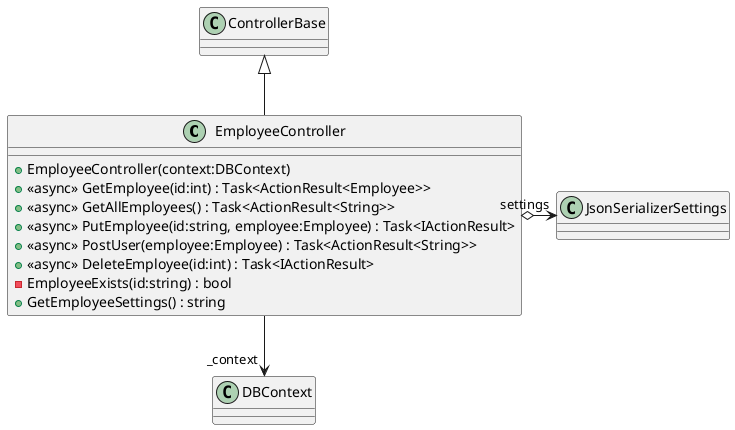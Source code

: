 @startuml
class EmployeeController {
    + EmployeeController(context:DBContext)
    + <<async>> GetEmployee(id:int) : Task<ActionResult<Employee>>
    + <<async>> GetAllEmployees() : Task<ActionResult<String>>
    + <<async>> PutEmployee(id:string, employee:Employee) : Task<IActionResult>
    + <<async>> PostUser(employee:Employee) : Task<ActionResult<String>>
    + <<async>> DeleteEmployee(id:int) : Task<IActionResult>
    - EmployeeExists(id:string) : bool
    + GetEmployeeSettings() : string
}
ControllerBase <|-- EmployeeController
EmployeeController --> "_context" DBContext
EmployeeController o-> "settings" JsonSerializerSettings
@enduml
